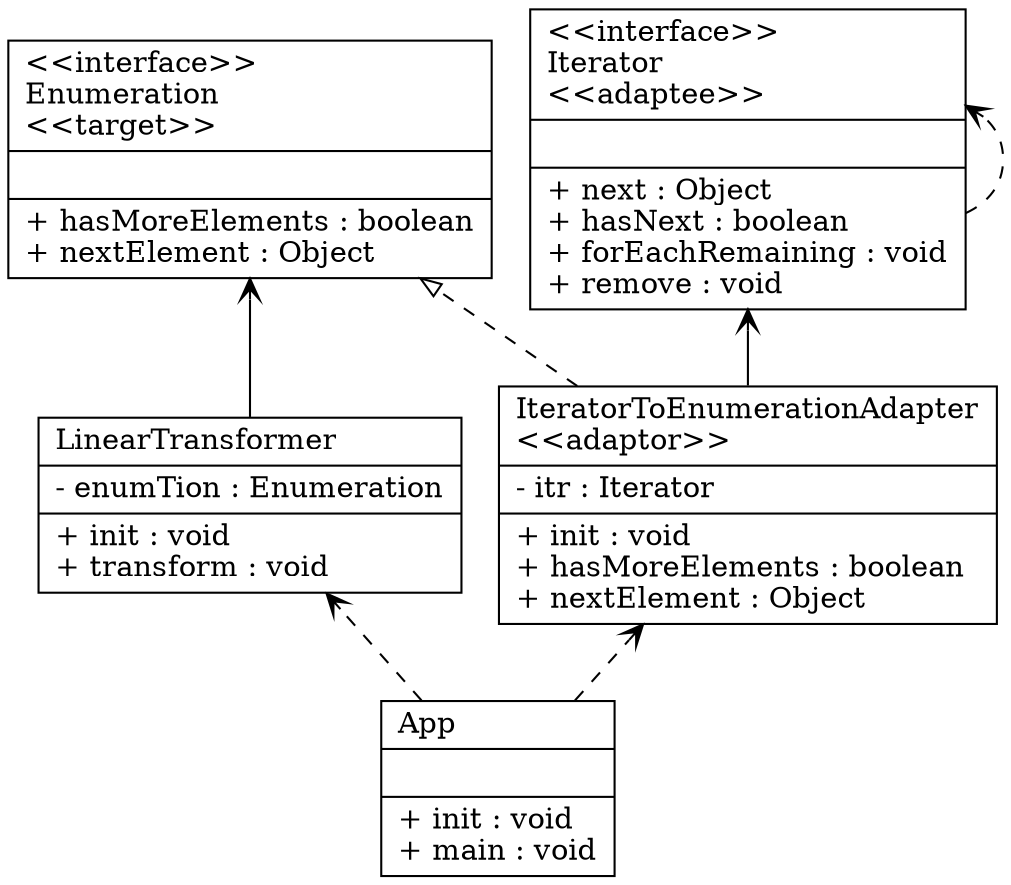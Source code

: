 digraph UML_Diagram
{
rankdir=BT;

IteratorToEnumerationAdapter [
shape = "record", color="black",
label = "{IteratorToEnumerationAdapter\l\<\<adaptor\>\>\l|
- itr : Iterator\l
|+ init : void\l
+ hasMoreElements : boolean\l
+ nextElement : Object\l
}"];
IteratorToEnumerationAdapter -> Enumeration [arrowhead="onormal", style="dashed"];

App [
shape = "record", color="black",
label = "{App\l|
|+ init : void\l
+ main : void\l
}"];

LinearTransformer [
shape = "record", color="black",
label = "{LinearTransformer\l|
- enumTion : Enumeration\l
|+ init : void\l
+ transform : void\l
}"];

Iterator [
shape = "record",
label = "{\<\<interface\>\>\lIterator\l\<\<adaptee\>\>\l||+ next : Object\l
+ hasNext : boolean\l
+ forEachRemaining : void\l
+ remove : void\l
}"];

Enumeration [
shape = "record",
label = "{\<\<interface\>\>\lEnumeration\l\<\<target\>\>\l||+ hasMoreElements : boolean\l
+ nextElement : Object\l
}"];
App -> IteratorToEnumerationAdapter [arrowhead="vee", style="dashed"];
App -> LinearTransformer [arrowhead="vee", style="dashed"];
Iterator -> Iterator [arrowhead="vee", style="dashed"];
IteratorToEnumerationAdapter -> Iterator [arrowhead="vee", style="solid"];
LinearTransformer -> Enumeration [arrowhead="vee", style="solid"];

}
